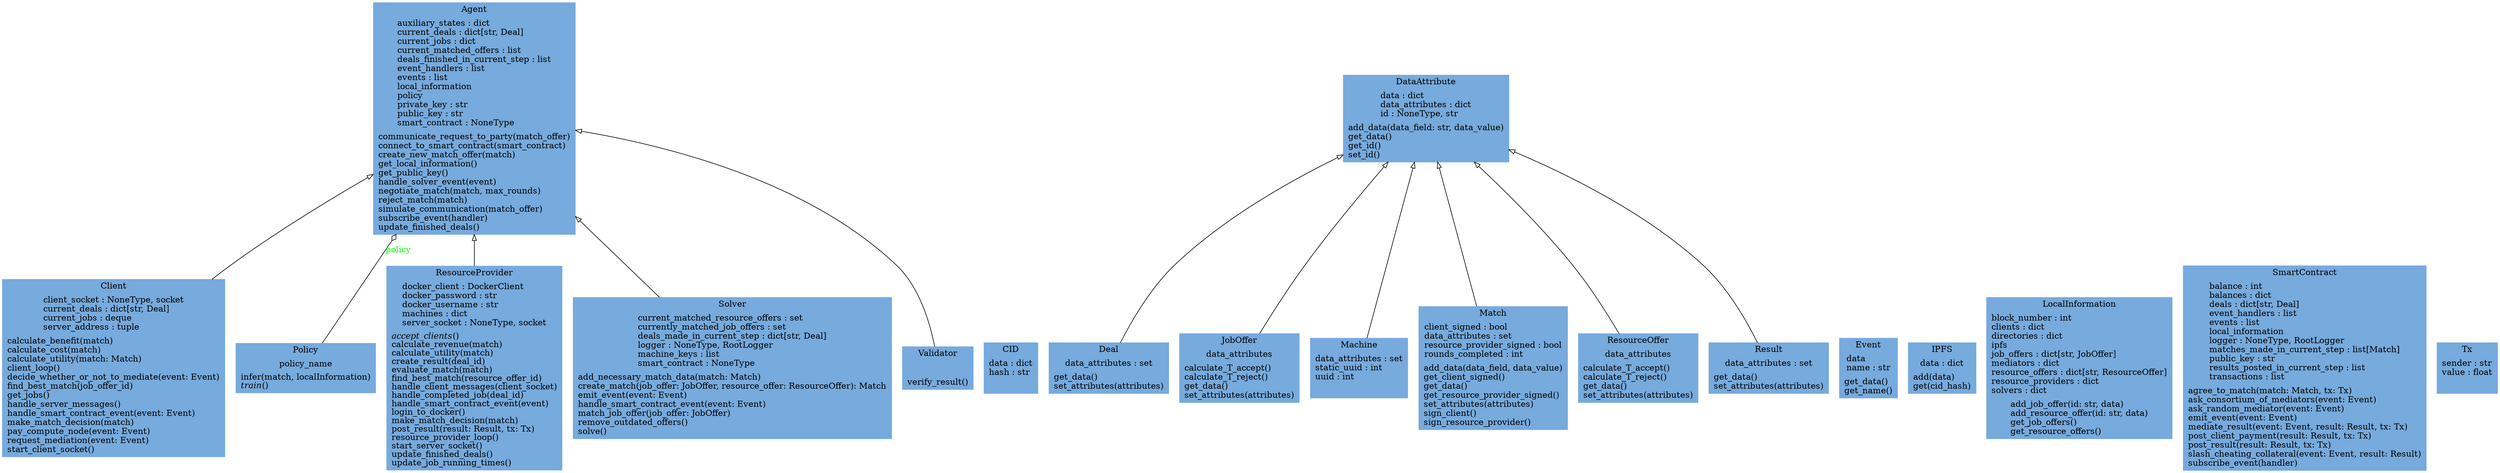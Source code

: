 digraph "classes_coophive" {
rankdir=BT
charset="utf-8"
"coophive.agent.Agent" [color="#77AADD", fontcolor="black", label=<{Agent|auxiliary_states : dict<br ALIGN="LEFT"/>current_deals : dict[str, Deal]<br ALIGN="LEFT"/>current_jobs : dict<br ALIGN="LEFT"/>current_matched_offers : list<br ALIGN="LEFT"/>deals_finished_in_current_step : list<br ALIGN="LEFT"/>event_handlers : list<br ALIGN="LEFT"/>events : list<br ALIGN="LEFT"/>local_information<br ALIGN="LEFT"/>policy<br ALIGN="LEFT"/>private_key : str<br ALIGN="LEFT"/>public_key : str<br ALIGN="LEFT"/>smart_contract : NoneType<br ALIGN="LEFT"/>|communicate_request_to_party(match_offer)<br ALIGN="LEFT"/>connect_to_smart_contract(smart_contract)<br ALIGN="LEFT"/>create_new_match_offer(match)<br ALIGN="LEFT"/>get_local_information()<br ALIGN="LEFT"/>get_public_key()<br ALIGN="LEFT"/>handle_solver_event(event)<br ALIGN="LEFT"/>negotiate_match(match, max_rounds)<br ALIGN="LEFT"/>reject_match(match)<br ALIGN="LEFT"/>simulate_communication(match_offer)<br ALIGN="LEFT"/>subscribe_event(handler)<br ALIGN="LEFT"/>update_finished_deals()<br ALIGN="LEFT"/>}>, shape="record", style="filled"];
"coophive.agent.CID" [color="#77AADD", fontcolor="black", label=<{CID|data : dict<br ALIGN="LEFT"/>hash : str<br ALIGN="LEFT"/>|}>, shape="record", style="filled"];
"coophive.client.Client" [color="#77AADD", fontcolor="black", label=<{Client|client_socket : NoneType, socket<br ALIGN="LEFT"/>current_deals : dict[str, Deal]<br ALIGN="LEFT"/>current_jobs : deque<br ALIGN="LEFT"/>server_address : tuple<br ALIGN="LEFT"/>|calculate_benefit(match)<br ALIGN="LEFT"/>calculate_cost(match)<br ALIGN="LEFT"/>calculate_utility(match: Match)<br ALIGN="LEFT"/>client_loop()<br ALIGN="LEFT"/>decide_whether_or_not_to_mediate(event: Event)<br ALIGN="LEFT"/>find_best_match(job_offer_id)<br ALIGN="LEFT"/>get_jobs()<br ALIGN="LEFT"/>handle_server_messages()<br ALIGN="LEFT"/>handle_smart_contract_event(event: Event)<br ALIGN="LEFT"/>make_match_decision(match)<br ALIGN="LEFT"/>pay_compute_node(event: Event)<br ALIGN="LEFT"/>request_mediation(event: Event)<br ALIGN="LEFT"/>start_client_socket()<br ALIGN="LEFT"/>}>, shape="record", style="filled"];
"coophive.data_attribute.DataAttribute" [color="#77AADD", fontcolor="black", label=<{DataAttribute|data : dict<br ALIGN="LEFT"/>data_attributes : dict<br ALIGN="LEFT"/>id : NoneType, str<br ALIGN="LEFT"/>|add_data(data_field: str, data_value)<br ALIGN="LEFT"/>get_data()<br ALIGN="LEFT"/>get_id()<br ALIGN="LEFT"/>set_id()<br ALIGN="LEFT"/>}>, shape="record", style="filled"];
"coophive.deal.Deal" [color="#77AADD", fontcolor="black", label=<{Deal|data_attributes : set<br ALIGN="LEFT"/>|get_data()<br ALIGN="LEFT"/>set_attributes(attributes)<br ALIGN="LEFT"/>}>, shape="record", style="filled"];
"coophive.event.Event" [color="#77AADD", fontcolor="black", label=<{Event|data<br ALIGN="LEFT"/>name : str<br ALIGN="LEFT"/>|get_data()<br ALIGN="LEFT"/>get_name()<br ALIGN="LEFT"/>}>, shape="record", style="filled"];
"coophive.agent.IPFS" [color="#77AADD", fontcolor="black", label=<{IPFS|data : dict<br ALIGN="LEFT"/>|add(data)<br ALIGN="LEFT"/>get(cid_hash)<br ALIGN="LEFT"/>}>, shape="record", style="filled"];
"coophive.job_offer.JobOffer" [color="#77AADD", fontcolor="black", label=<{JobOffer|data_attributes<br ALIGN="LEFT"/>|calculate_T_accept()<br ALIGN="LEFT"/>calculate_T_reject()<br ALIGN="LEFT"/>get_data()<br ALIGN="LEFT"/>set_attributes(attributes)<br ALIGN="LEFT"/>}>, shape="record", style="filled"];
"coophive.agent.LocalInformation" [color="#77AADD", fontcolor="black", label=<{LocalInformation|block_number : int<br ALIGN="LEFT"/>clients : dict<br ALIGN="LEFT"/>directories : dict<br ALIGN="LEFT"/>ipfs<br ALIGN="LEFT"/>job_offers : dict[str, JobOffer]<br ALIGN="LEFT"/>mediators : dict<br ALIGN="LEFT"/>resource_offers : dict[str, ResourceOffer]<br ALIGN="LEFT"/>resource_providers : dict<br ALIGN="LEFT"/>solvers : dict<br ALIGN="LEFT"/>|add_job_offer(id: str, data)<br ALIGN="LEFT"/>add_resource_offer(id: str, data)<br ALIGN="LEFT"/>get_job_offers()<br ALIGN="LEFT"/>get_resource_offers()<br ALIGN="LEFT"/>}>, shape="record", style="filled"];
"coophive.machine.Machine" [color="#77AADD", fontcolor="black", label=<{Machine|data_attributes : set<br ALIGN="LEFT"/>static_uuid : int<br ALIGN="LEFT"/>uuid : int<br ALIGN="LEFT"/>|}>, shape="record", style="filled"];
"coophive.match.Match" [color="#77AADD", fontcolor="black", label=<{Match|client_signed : bool<br ALIGN="LEFT"/>data_attributes : set<br ALIGN="LEFT"/>resource_provider_signed : bool<br ALIGN="LEFT"/>rounds_completed : int<br ALIGN="LEFT"/>|add_data(data_field, data_value)<br ALIGN="LEFT"/>get_client_signed()<br ALIGN="LEFT"/>get_data()<br ALIGN="LEFT"/>get_resource_provider_signed()<br ALIGN="LEFT"/>set_attributes(attributes)<br ALIGN="LEFT"/>sign_client()<br ALIGN="LEFT"/>sign_resource_provider()<br ALIGN="LEFT"/>}>, shape="record", style="filled"];
"coophive.policy.Policy" [color="#77AADD", fontcolor="black", label=<{Policy|policy_name<br ALIGN="LEFT"/>|infer(match, localInformation)<br ALIGN="LEFT"/><I>train</I>()<br ALIGN="LEFT"/>}>, shape="record", style="filled"];
"coophive.resource_offer.ResourceOffer" [color="#77AADD", fontcolor="black", label=<{ResourceOffer|data_attributes<br ALIGN="LEFT"/>|calculate_T_accept()<br ALIGN="LEFT"/>calculate_T_reject()<br ALIGN="LEFT"/>get_data()<br ALIGN="LEFT"/>set_attributes(attributes)<br ALIGN="LEFT"/>}>, shape="record", style="filled"];
"coophive.resource_provider.ResourceProvider" [color="#77AADD", fontcolor="black", label=<{ResourceProvider|docker_client : DockerClient<br ALIGN="LEFT"/>docker_password : str<br ALIGN="LEFT"/>docker_username : str<br ALIGN="LEFT"/>machines : dict<br ALIGN="LEFT"/>server_socket : NoneType, socket<br ALIGN="LEFT"/>|<I>accept_clients</I>()<br ALIGN="LEFT"/>calculate_revenue(match)<br ALIGN="LEFT"/>calculate_utility(match)<br ALIGN="LEFT"/>create_result(deal_id)<br ALIGN="LEFT"/>evaluate_match(match)<br ALIGN="LEFT"/>find_best_match(resource_offer_id)<br ALIGN="LEFT"/>handle_client_messages(client_socket)<br ALIGN="LEFT"/>handle_completed_job(deal_id)<br ALIGN="LEFT"/>handle_smart_contract_event(event)<br ALIGN="LEFT"/>login_to_docker()<br ALIGN="LEFT"/>make_match_decision(match)<br ALIGN="LEFT"/>post_result(result: Result, tx: Tx)<br ALIGN="LEFT"/>resource_provider_loop()<br ALIGN="LEFT"/>start_server_socket()<br ALIGN="LEFT"/>update_finished_deals()<br ALIGN="LEFT"/>update_job_running_times()<br ALIGN="LEFT"/>}>, shape="record", style="filled"];
"coophive.result.Result" [color="#77AADD", fontcolor="black", label=<{Result|data_attributes : set<br ALIGN="LEFT"/>|get_data()<br ALIGN="LEFT"/>set_attributes(attributes)<br ALIGN="LEFT"/>}>, shape="record", style="filled"];
"coophive.smart_contract.SmartContract" [color="#77AADD", fontcolor="black", label=<{SmartContract|balance : int<br ALIGN="LEFT"/>balances : dict<br ALIGN="LEFT"/>deals : dict[str, Deal]<br ALIGN="LEFT"/>event_handlers : list<br ALIGN="LEFT"/>events : list<br ALIGN="LEFT"/>local_information<br ALIGN="LEFT"/>logger : NoneType, RootLogger<br ALIGN="LEFT"/>matches_made_in_current_step : list[Match]<br ALIGN="LEFT"/>public_key : str<br ALIGN="LEFT"/>results_posted_in_current_step : list<br ALIGN="LEFT"/>transactions : list<br ALIGN="LEFT"/>|agree_to_match(match: Match, tx: Tx)<br ALIGN="LEFT"/>ask_consortium_of_mediators(event: Event)<br ALIGN="LEFT"/>ask_random_mediator(event: Event)<br ALIGN="LEFT"/>emit_event(event: Event)<br ALIGN="LEFT"/>mediate_result(event: Event, result: Result, tx: Tx)<br ALIGN="LEFT"/>post_client_payment(result: Result, tx: Tx)<br ALIGN="LEFT"/>post_result(result: Result, tx: Tx)<br ALIGN="LEFT"/>slash_cheating_collateral(event: Event, result: Result)<br ALIGN="LEFT"/>subscribe_event(handler)<br ALIGN="LEFT"/>}>, shape="record", style="filled"];
"coophive.solver.Solver" [color="#77AADD", fontcolor="black", label=<{Solver|current_matched_resource_offers : set<br ALIGN="LEFT"/>currently_matched_job_offers : set<br ALIGN="LEFT"/>deals_made_in_current_step : dict[str, Deal]<br ALIGN="LEFT"/>logger : NoneType, RootLogger<br ALIGN="LEFT"/>machine_keys : list<br ALIGN="LEFT"/>smart_contract : NoneType<br ALIGN="LEFT"/>|add_necessary_match_data(match: Match)<br ALIGN="LEFT"/>create_match(job_offer: JobOffer, resource_offer: ResourceOffer): Match<br ALIGN="LEFT"/>emit_event(event: Event)<br ALIGN="LEFT"/>handle_smart_contract_event(event: Event)<br ALIGN="LEFT"/>match_job_offer(job_offer: JobOffer)<br ALIGN="LEFT"/>remove_outdated_offers()<br ALIGN="LEFT"/>solve()<br ALIGN="LEFT"/>}>, shape="record", style="filled"];
"coophive.utils.Tx" [color="#77AADD", fontcolor="black", label=<{Tx|sender : str<br ALIGN="LEFT"/>value : float<br ALIGN="LEFT"/>|}>, shape="record", style="filled"];
"coophive.validator.Validator" [color="#77AADD", fontcolor="black", label=<{Validator|<br ALIGN="LEFT"/>|verify_result()<br ALIGN="LEFT"/>}>, shape="record", style="filled"];
"coophive.client.Client" -> "coophive.agent.Agent" [arrowhead="empty", arrowtail="none"];
"coophive.deal.Deal" -> "coophive.data_attribute.DataAttribute" [arrowhead="empty", arrowtail="none"];
"coophive.job_offer.JobOffer" -> "coophive.data_attribute.DataAttribute" [arrowhead="empty", arrowtail="none"];
"coophive.machine.Machine" -> "coophive.data_attribute.DataAttribute" [arrowhead="empty", arrowtail="none"];
"coophive.match.Match" -> "coophive.data_attribute.DataAttribute" [arrowhead="empty", arrowtail="none"];
"coophive.resource_offer.ResourceOffer" -> "coophive.data_attribute.DataAttribute" [arrowhead="empty", arrowtail="none"];
"coophive.resource_provider.ResourceProvider" -> "coophive.agent.Agent" [arrowhead="empty", arrowtail="none"];
"coophive.result.Result" -> "coophive.data_attribute.DataAttribute" [arrowhead="empty", arrowtail="none"];
"coophive.solver.Solver" -> "coophive.agent.Agent" [arrowhead="empty", arrowtail="none"];
"coophive.validator.Validator" -> "coophive.agent.Agent" [arrowhead="empty", arrowtail="none"];
"coophive.policy.Policy" -> "coophive.agent.Agent" [arrowhead="odiamond", arrowtail="none", fontcolor="green", label="policy", style="solid"];
}
